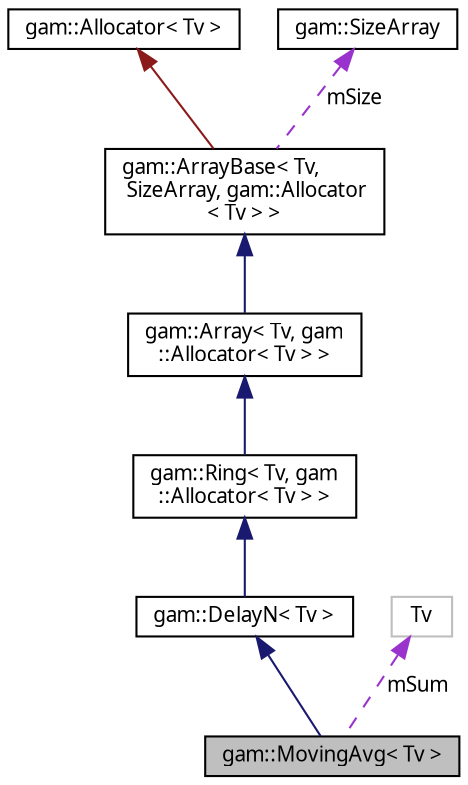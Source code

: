 digraph "gam::MovingAvg&lt; Tv &gt;"
{
 // LATEX_PDF_SIZE
  bgcolor="transparent";
  edge [fontname="FreeSans.ttf",fontsize="10",labelfontname="FreeSans.ttf",labelfontsize="10"];
  node [fontname="FreeSans.ttf",fontsize="10",shape=record];
  Node1 [label="gam::MovingAvg\< Tv \>",height=0.2,width=0.4,color="black", fillcolor="grey75", style="filled", fontcolor="black",tooltip="Moving average filter."];
  Node2 -> Node1 [dir="back",color="midnightblue",fontsize="10",style="solid",fontname="FreeSans.ttf"];
  Node2 [label="gam::DelayN\< Tv \>",height=0.2,width=0.4,color="black",URL="$structgam_1_1_delay_n.html",tooltip=" "];
  Node3 -> Node2 [dir="back",color="midnightblue",fontsize="10",style="solid",fontname="FreeSans.ttf"];
  Node3 [label="gam::Ring\< Tv, gam\l::Allocator\< Tv \> \>",height=0.2,width=0.4,color="black",URL="$classgam_1_1_ring.html",tooltip=" "];
  Node4 -> Node3 [dir="back",color="midnightblue",fontsize="10",style="solid",fontname="FreeSans.ttf"];
  Node4 [label="gam::Array\< Tv, gam\l::Allocator\< Tv \> \>",height=0.2,width=0.4,color="black",URL="$classgam_1_1_array.html",tooltip=" "];
  Node5 -> Node4 [dir="back",color="midnightblue",fontsize="10",style="solid",fontname="FreeSans.ttf"];
  Node5 [label="gam::ArrayBase\< Tv,\l SizeArray, gam::Allocator\l\< Tv \> \>",height=0.2,width=0.4,color="black",URL="$classgam_1_1_array_base.html",tooltip=" "];
  Node6 -> Node5 [dir="back",color="firebrick4",fontsize="10",style="solid",fontname="FreeSans.ttf"];
  Node6 [label="gam::Allocator\< Tv \>",height=0.2,width=0.4,color="black",URL="$classgam_1_1_allocator.html",tooltip=" "];
  Node7 -> Node5 [dir="back",color="darkorchid3",fontsize="10",style="dashed",label=" mSize" ,fontname="FreeSans.ttf"];
  Node7 [label="gam::SizeArray",height=0.2,width=0.4,color="black",URL="$structgam_1_1_size_array.html",tooltip="Size functor for Array."];
  Node8 -> Node1 [dir="back",color="darkorchid3",fontsize="10",style="dashed",label=" mSum" ,fontname="FreeSans.ttf"];
  Node8 [label="Tv",height=0.2,width=0.4,color="grey75",tooltip=" "];
}
